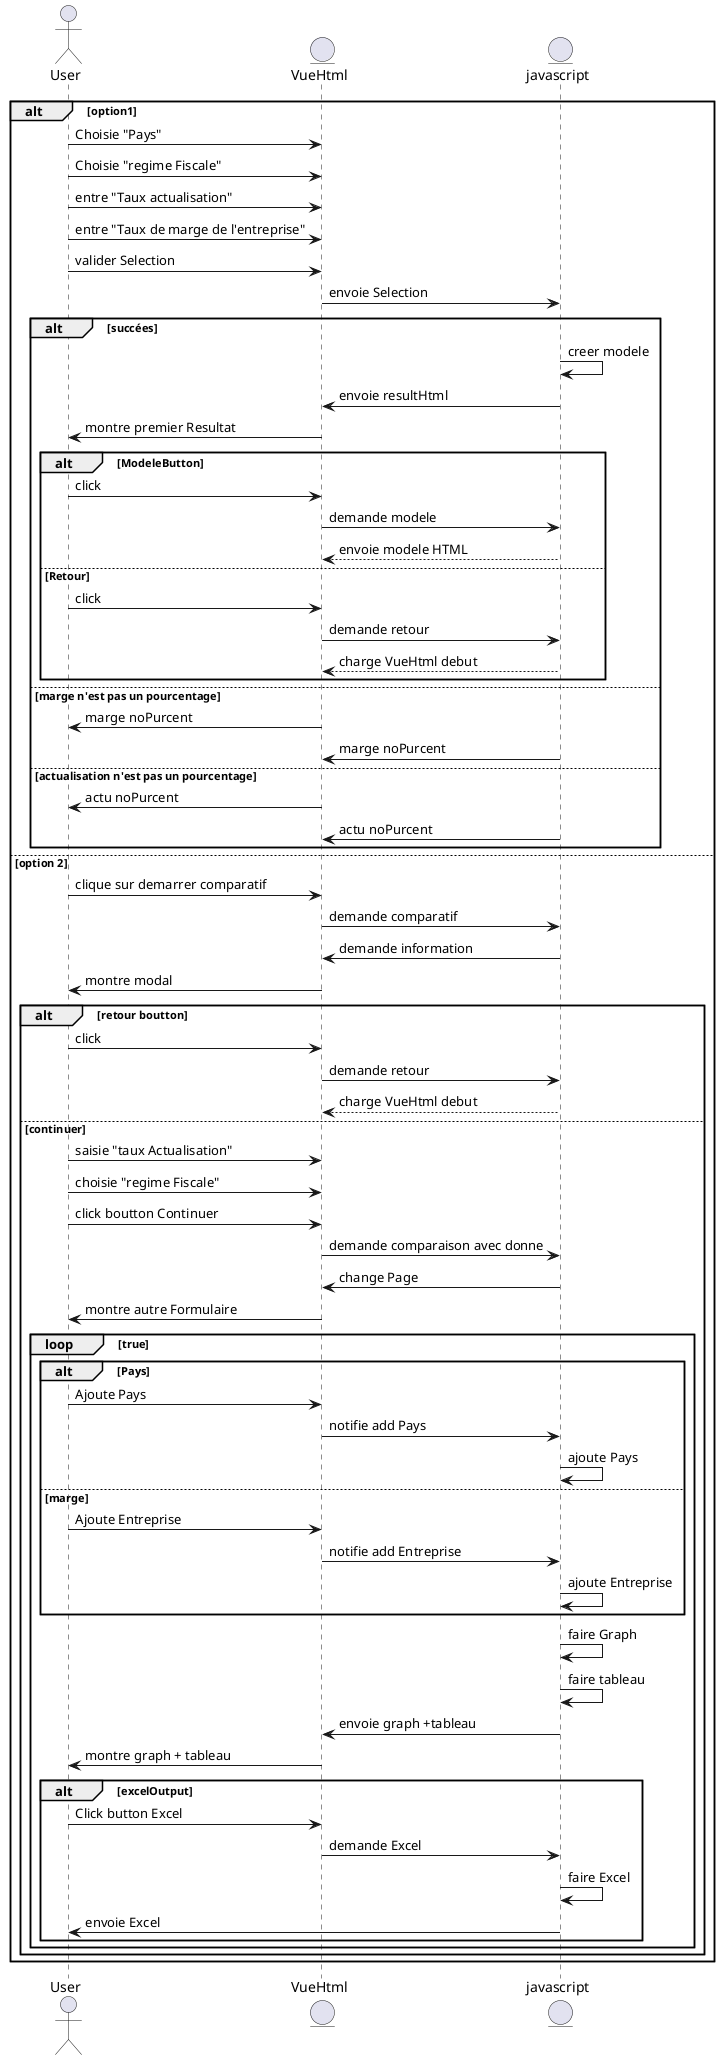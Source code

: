 @startuml
actor User
entity VueHtml
entity javascript
alt option1
    User -> VueHtml: Choisie "Pays"
    User -> VueHtml: Choisie "regime Fiscale"
    User ->VueHtml: entre "Taux actualisation"
    User -> VueHtml :entre "Taux de marge de l'entreprise"
    User ->VueHtml:valider Selection
    VueHtml->javascript:envoie Selection
    alt succées
        javascript->javascript:creer modele
        VueHtml<-javascript:envoie resultHtml
        VueHtml->User:montre premier Resultat
        alt ModeleButton
            User -> VueHtml :click
            VueHtml->javascript : demande modele
            VueHtml<--javascript : envoie modele HTML
        else Retour
            User -> VueHtml :click
            VueHtml->javascript : demande retour
            VueHtml<--javascript : charge VueHtml debut
        end
    else marge n'est pas un pourcentage
        User<- VueHtml:marge noPurcent
        VueHtml<-javascript:marge noPurcent
    else actualisation n'est pas un pourcentage
        User<-VueHtml:actu noPurcent
        VueHtml<-javascript:actu noPurcent
    end
else option 2
    User ->VueHtml : clique sur demarrer comparatif
    VueHtml->javascript : demande comparatif
    javascript->VueHtml : demande information
    VueHtml->User : montre modal
    alt retour boutton
        User->VueHtml:click
        VueHtml->javascript : demande retour
        VueHtml<--javascript : charge VueHtml debut
    else continuer
        User->VueHtml :saisie "taux Actualisation"
        User->VueHtml:choisie "regime Fiscale"
        User->VueHtml : click boutton Continuer
        VueHtml->javascript :demande comparaison avec donne
        javascript->VueHtml: change Page
        VueHtml->User : montre autre Formulaire
        loop true
            alt Pays
                User->VueHtml: Ajoute Pays
                VueHtml->javascript:notifie add Pays
                javascript->javascript:ajoute Pays
            else marge
                User->VueHtml: Ajoute Entreprise
                VueHtml->javascript:notifie add Entreprise
                javascript->javascript:ajoute Entreprise
            end
            javascript->javascript:faire Graph
            javascript->javascript:faire tableau
            javascript->VueHtml:envoie graph +tableau
            VueHtml->User:montre graph + tableau
            alt excelOutput
                User->VueHtml:Click button Excel
                VueHtml->javascript:demande Excel
                javascript->javascript:faire Excel
                javascript-> User: envoie Excel
            end
        end
    end
end

@enduml